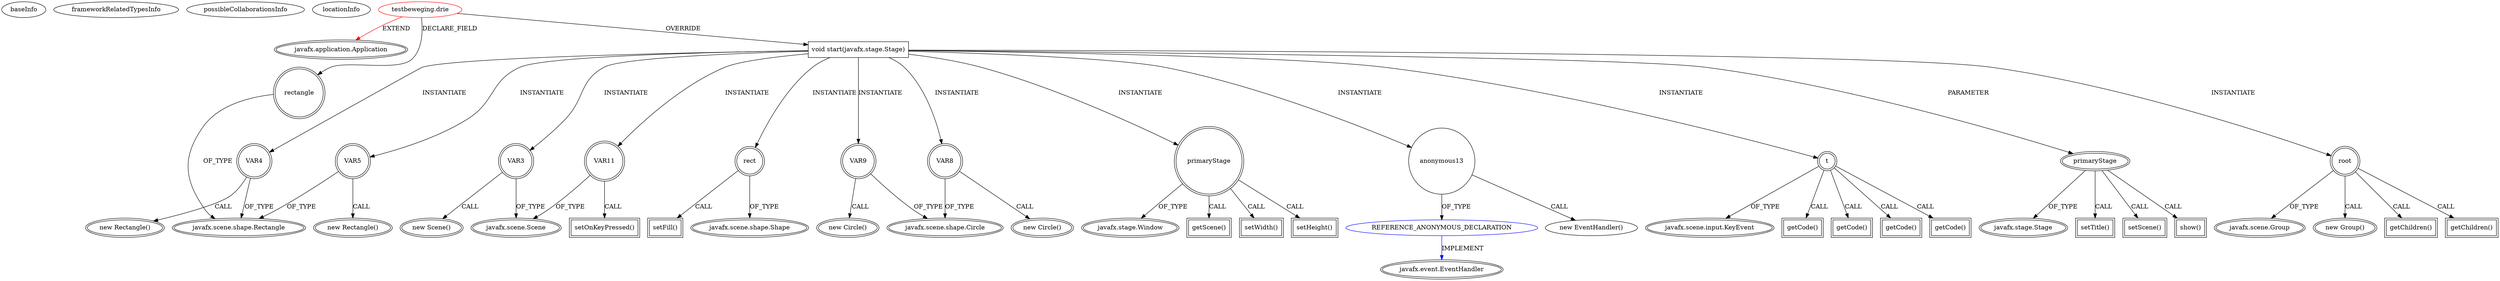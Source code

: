 digraph {
baseInfo[graphId=406,category="extension_graph",isAnonymous=false,possibleRelation=true]
frameworkRelatedTypesInfo[0="javafx.application.Application"]
possibleCollaborationsInfo[0="406~OVERRIDING_METHOD_DECLARATION-INSTANTIATION-~javafx.application.Application ~javafx.event.EventHandler ~false~true"]
locationInfo[projectName="Ellen102-cirkeltje",filePath="/Ellen102-cirkeltje/cirkeltje-master/src/testbeweging/drie.java",contextSignature="drie",graphId="406"]
0[label="testbeweging.drie",vertexType="ROOT_CLIENT_CLASS_DECLARATION",isFrameworkType=false,color=red]
1[label="javafx.application.Application",vertexType="FRAMEWORK_CLASS_TYPE",isFrameworkType=true,peripheries=2]
2[label="rectangle",vertexType="FIELD_DECLARATION",isFrameworkType=true,peripheries=2,shape=circle]
3[label="javafx.scene.shape.Rectangle",vertexType="FRAMEWORK_CLASS_TYPE",isFrameworkType=true,peripheries=2]
4[label="void start(javafx.stage.Stage)",vertexType="OVERRIDING_METHOD_DECLARATION",isFrameworkType=false,shape=box]
5[label="primaryStage",vertexType="PARAMETER_DECLARATION",isFrameworkType=true,peripheries=2]
6[label="javafx.stage.Stage",vertexType="FRAMEWORK_CLASS_TYPE",isFrameworkType=true,peripheries=2]
8[label="setTitle()",vertexType="INSIDE_CALL",isFrameworkType=true,peripheries=2,shape=box]
10[label="root",vertexType="VARIABLE_EXPRESION",isFrameworkType=true,peripheries=2,shape=circle]
11[label="javafx.scene.Group",vertexType="FRAMEWORK_CLASS_TYPE",isFrameworkType=true,peripheries=2]
9[label="new Group()",vertexType="CONSTRUCTOR_CALL",isFrameworkType=true,peripheries=2]
13[label="setScene()",vertexType="INSIDE_CALL",isFrameworkType=true,peripheries=2,shape=box]
15[label="VAR3",vertexType="VARIABLE_EXPRESION",isFrameworkType=true,peripheries=2,shape=circle]
16[label="javafx.scene.Scene",vertexType="FRAMEWORK_CLASS_TYPE",isFrameworkType=true,peripheries=2]
14[label="new Scene()",vertexType="CONSTRUCTOR_CALL",isFrameworkType=true,peripheries=2]
18[label="VAR4",vertexType="VARIABLE_EXPRESION",isFrameworkType=true,peripheries=2,shape=circle]
17[label="new Rectangle()",vertexType="CONSTRUCTOR_CALL",isFrameworkType=true,peripheries=2]
21[label="VAR5",vertexType="VARIABLE_EXPRESION",isFrameworkType=true,peripheries=2,shape=circle]
20[label="new Rectangle()",vertexType="CONSTRUCTOR_CALL",isFrameworkType=true,peripheries=2]
23[label="rect",vertexType="VARIABLE_EXPRESION",isFrameworkType=true,peripheries=2,shape=circle]
25[label="javafx.scene.shape.Shape",vertexType="FRAMEWORK_CLASS_TYPE",isFrameworkType=true,peripheries=2]
24[label="setFill()",vertexType="INSIDE_CALL",isFrameworkType=true,peripheries=2,shape=box]
27[label="getChildren()",vertexType="INSIDE_CALL",isFrameworkType=true,peripheries=2,shape=box]
29[label="VAR8",vertexType="VARIABLE_EXPRESION",isFrameworkType=true,peripheries=2,shape=circle]
30[label="javafx.scene.shape.Circle",vertexType="FRAMEWORK_CLASS_TYPE",isFrameworkType=true,peripheries=2]
28[label="new Circle()",vertexType="CONSTRUCTOR_CALL",isFrameworkType=true,peripheries=2]
32[label="VAR9",vertexType="VARIABLE_EXPRESION",isFrameworkType=true,peripheries=2,shape=circle]
31[label="new Circle()",vertexType="CONSTRUCTOR_CALL",isFrameworkType=true,peripheries=2]
35[label="getChildren()",vertexType="INSIDE_CALL",isFrameworkType=true,peripheries=2,shape=box]
36[label="VAR11",vertexType="VARIABLE_EXPRESION",isFrameworkType=true,peripheries=2,shape=circle]
37[label="setOnKeyPressed()",vertexType="INSIDE_CALL",isFrameworkType=true,peripheries=2,shape=box]
39[label="primaryStage",vertexType="VARIABLE_EXPRESION",isFrameworkType=true,peripheries=2,shape=circle]
41[label="javafx.stage.Window",vertexType="FRAMEWORK_CLASS_TYPE",isFrameworkType=true,peripheries=2]
40[label="getScene()",vertexType="INSIDE_CALL",isFrameworkType=true,peripheries=2,shape=box]
43[label="anonymous13",vertexType="VARIABLE_EXPRESION",isFrameworkType=false,shape=circle]
44[label="REFERENCE_ANONYMOUS_DECLARATION",vertexType="REFERENCE_ANONYMOUS_DECLARATION",isFrameworkType=false,color=blue]
45[label="javafx.event.EventHandler",vertexType="FRAMEWORK_INTERFACE_TYPE",isFrameworkType=true,peripheries=2]
42[label="new EventHandler()",vertexType="CONSTRUCTOR_CALL",isFrameworkType=false]
46[label="t",vertexType="VARIABLE_EXPRESION",isFrameworkType=true,peripheries=2,shape=circle]
48[label="javafx.scene.input.KeyEvent",vertexType="FRAMEWORK_CLASS_TYPE",isFrameworkType=true,peripheries=2]
47[label="getCode()",vertexType="INSIDE_CALL",isFrameworkType=true,peripheries=2,shape=box]
50[label="getCode()",vertexType="INSIDE_CALL",isFrameworkType=true,peripheries=2,shape=box]
52[label="getCode()",vertexType="INSIDE_CALL",isFrameworkType=true,peripheries=2,shape=box]
54[label="getCode()",vertexType="INSIDE_CALL",isFrameworkType=true,peripheries=2,shape=box]
56[label="setWidth()",vertexType="INSIDE_CALL",isFrameworkType=true,peripheries=2,shape=box]
58[label="setHeight()",vertexType="INSIDE_CALL",isFrameworkType=true,peripheries=2,shape=box]
60[label="show()",vertexType="INSIDE_CALL",isFrameworkType=true,peripheries=2,shape=box]
0->1[label="EXTEND",color=red]
0->2[label="DECLARE_FIELD"]
2->3[label="OF_TYPE"]
0->4[label="OVERRIDE"]
5->6[label="OF_TYPE"]
4->5[label="PARAMETER"]
5->8[label="CALL"]
4->10[label="INSTANTIATE"]
10->11[label="OF_TYPE"]
10->9[label="CALL"]
5->13[label="CALL"]
4->15[label="INSTANTIATE"]
15->16[label="OF_TYPE"]
15->14[label="CALL"]
4->18[label="INSTANTIATE"]
18->3[label="OF_TYPE"]
18->17[label="CALL"]
4->21[label="INSTANTIATE"]
21->3[label="OF_TYPE"]
21->20[label="CALL"]
4->23[label="INSTANTIATE"]
23->25[label="OF_TYPE"]
23->24[label="CALL"]
10->27[label="CALL"]
4->29[label="INSTANTIATE"]
29->30[label="OF_TYPE"]
29->28[label="CALL"]
4->32[label="INSTANTIATE"]
32->30[label="OF_TYPE"]
32->31[label="CALL"]
10->35[label="CALL"]
4->36[label="INSTANTIATE"]
36->16[label="OF_TYPE"]
36->37[label="CALL"]
4->39[label="INSTANTIATE"]
39->41[label="OF_TYPE"]
39->40[label="CALL"]
4->43[label="INSTANTIATE"]
44->45[label="IMPLEMENT",color=blue]
43->44[label="OF_TYPE"]
43->42[label="CALL"]
4->46[label="INSTANTIATE"]
46->48[label="OF_TYPE"]
46->47[label="CALL"]
46->50[label="CALL"]
46->52[label="CALL"]
46->54[label="CALL"]
39->56[label="CALL"]
39->58[label="CALL"]
5->60[label="CALL"]
}
